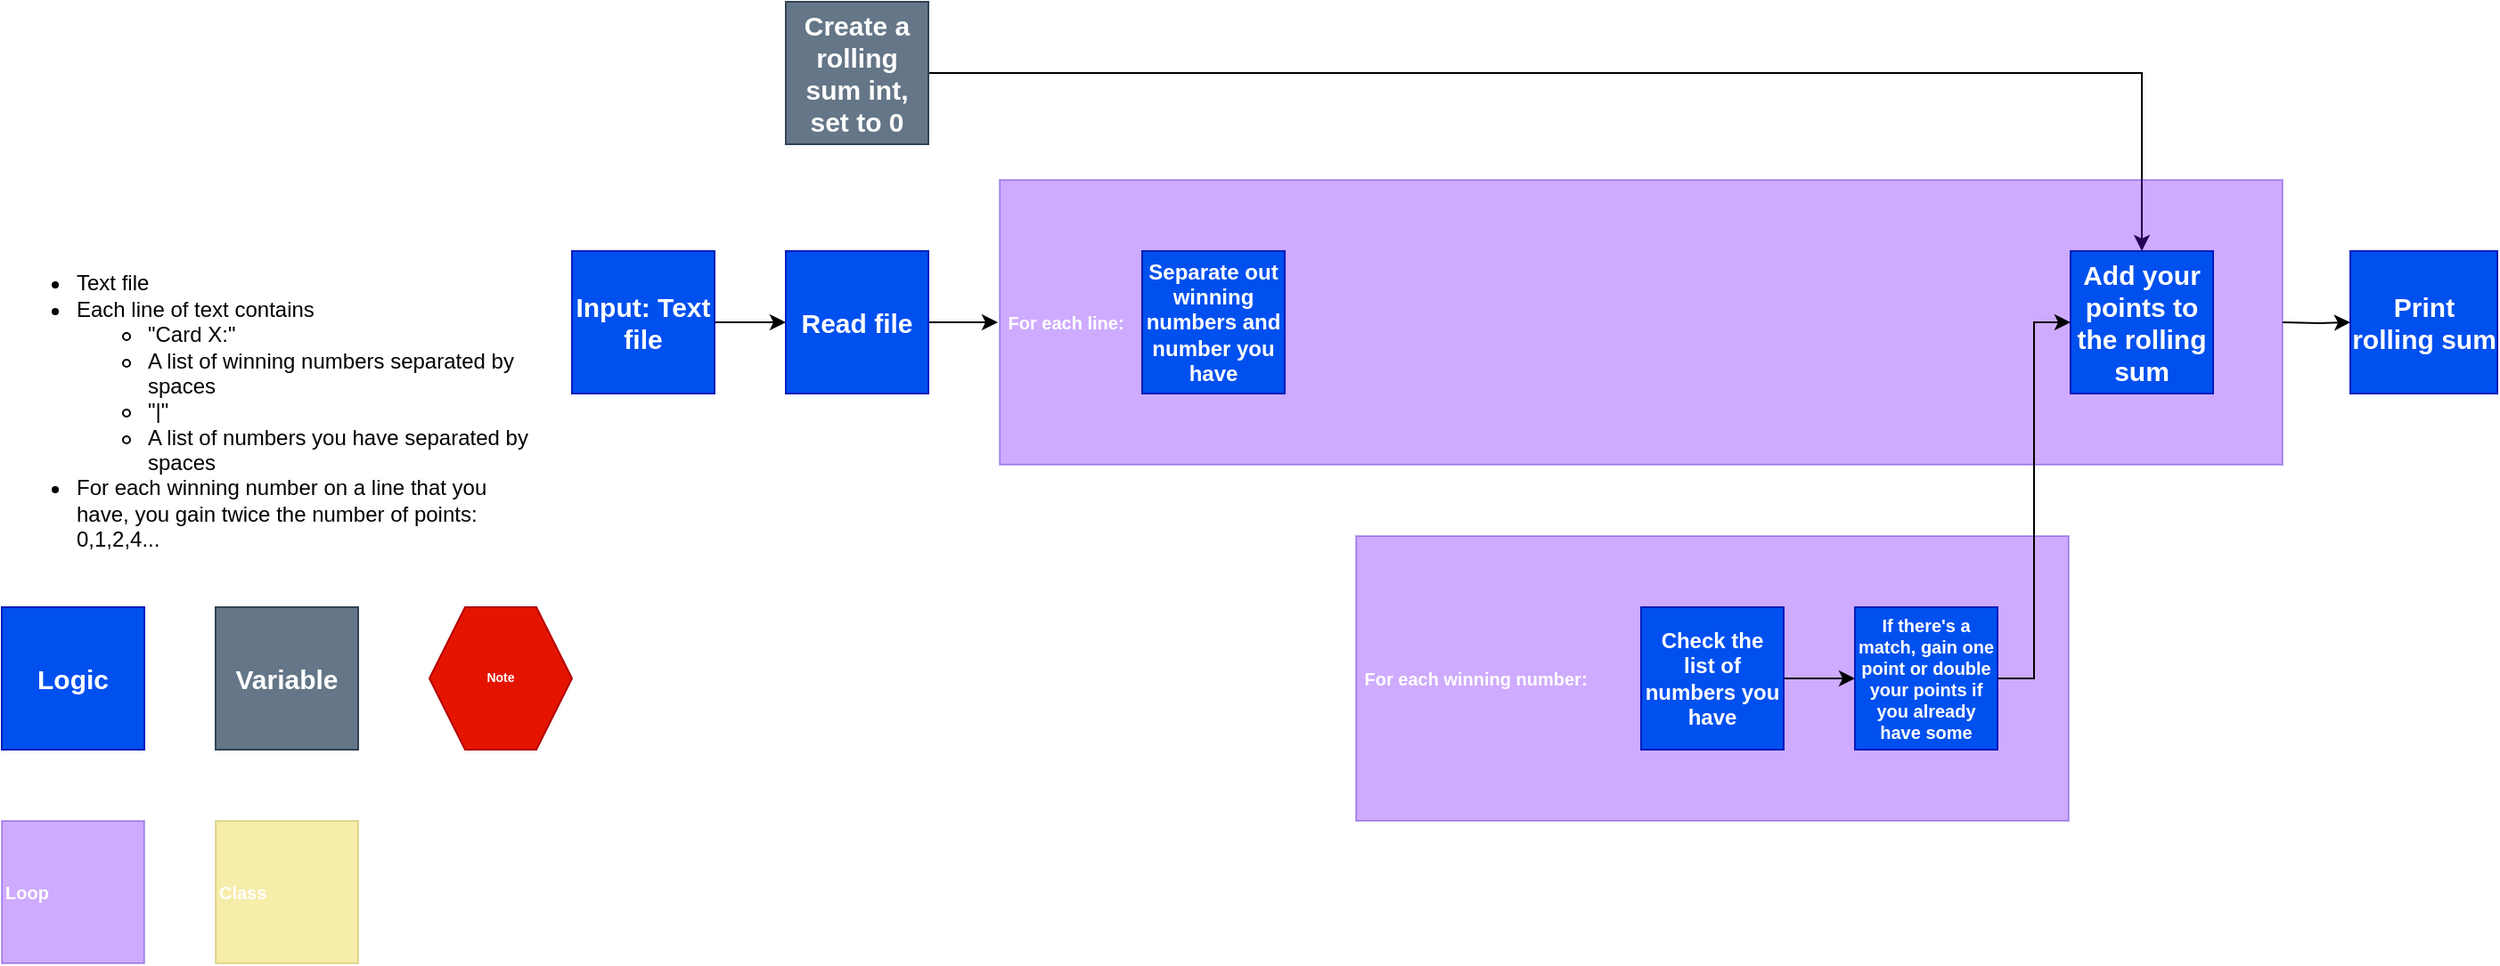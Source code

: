 <mxfile version="22.0.0" type="device">
  <diagram name="Page-1" id="NiJdcn9BkA1Ci90cSp-h">
    <mxGraphModel dx="1195" dy="697" grid="1" gridSize="10" guides="1" tooltips="1" connect="1" arrows="1" fold="1" page="1" pageScale="1" pageWidth="827" pageHeight="1169" math="0" shadow="0">
      <root>
        <mxCell id="0" />
        <mxCell id="1" parent="0" />
        <mxCell id="vqGp3Szi3Ta7pN7c1rhM-19" value="&amp;nbsp;For each winning number:" style="rounded=0;whiteSpace=wrap;html=1;fillColor=#6a00ff;fontColor=#ffffff;strokeColor=#3700CC;fontSize=10;fontStyle=1;align=left;opacity=33;perimeterSpacing=1;strokeWidth=1;" vertex="1" parent="1">
          <mxGeometry x="800" y="360" width="400" height="160" as="geometry" />
        </mxCell>
        <mxCell id="vqGp3Szi3Ta7pN7c1rhM-1" value="&lt;div style=&quot;&quot;&gt;&lt;ul&gt;&lt;li&gt;&lt;span style=&quot;background-color: initial;&quot;&gt;Text file&lt;/span&gt;&lt;/li&gt;&lt;li&gt;Each line of text contains&amp;nbsp;&lt;/li&gt;&lt;ul&gt;&lt;li&gt;&quot;Card X:&quot;&lt;/li&gt;&lt;li&gt;A list of winning numbers separated by spaces&lt;/li&gt;&lt;li&gt;&quot;|&quot;&lt;/li&gt;&lt;li&gt;A list of numbers you have separated by spaces&lt;/li&gt;&lt;/ul&gt;&lt;li&gt;For each winning number on a line that you have, you gain twice the number of points: 0,1,2,4...&lt;/li&gt;&lt;/ul&gt;&lt;/div&gt;" style="text;html=1;strokeColor=none;fillColor=none;align=left;verticalAlign=middle;whiteSpace=wrap;rounded=0;" vertex="1" parent="1">
          <mxGeometry x="40" y="200" width="300" height="180" as="geometry" />
        </mxCell>
        <mxCell id="vqGp3Szi3Ta7pN7c1rhM-6" value="Logic" style="rounded=0;whiteSpace=wrap;html=1;fillColor=#0050ef;fontColor=#ffffff;strokeColor=#001DBC;fontSize=15;fontStyle=1" vertex="1" parent="1">
          <mxGeometry x="40" y="400" width="80" height="80" as="geometry" />
        </mxCell>
        <mxCell id="vqGp3Szi3Ta7pN7c1rhM-7" value="Variable" style="rounded=0;whiteSpace=wrap;html=1;fillColor=#647687;fontColor=#ffffff;strokeColor=#314354;fontSize=15;fontStyle=1" vertex="1" parent="1">
          <mxGeometry x="160" y="400" width="80" height="80" as="geometry" />
        </mxCell>
        <mxCell id="vqGp3Szi3Ta7pN7c1rhM-8" value="Loop" style="rounded=0;whiteSpace=wrap;html=1;fillColor=#6a00ff;fontColor=#ffffff;strokeColor=#3700CC;fontSize=10;fontStyle=1;align=left;opacity=33;perimeterSpacing=1;strokeWidth=1;" vertex="1" parent="1">
          <mxGeometry x="40" y="520" width="80" height="80" as="geometry" />
        </mxCell>
        <mxCell id="vqGp3Szi3Ta7pN7c1rhM-9" value="Note" style="shape=hexagon;perimeter=hexagonPerimeter2;whiteSpace=wrap;html=1;fixedSize=1;fillColor=#e51400;fontColor=#ffffff;strokeColor=#B20000;fontStyle=1;fontSize=7;" vertex="1" parent="1">
          <mxGeometry x="280" y="400" width="80" height="80" as="geometry" />
        </mxCell>
        <mxCell id="vqGp3Szi3Ta7pN7c1rhM-10" value="Class" style="rounded=0;whiteSpace=wrap;html=1;fillColor=#e3c800;fontColor=#FFFFFF;strokeColor=#B09500;fontSize=10;fontStyle=1;align=left;opacity=33;perimeterSpacing=1;strokeWidth=1;" vertex="1" parent="1">
          <mxGeometry x="160" y="520" width="80" height="80" as="geometry" />
        </mxCell>
        <mxCell id="vqGp3Szi3Ta7pN7c1rhM-11" style="edgeStyle=orthogonalEdgeStyle;rounded=0;orthogonalLoop=1;jettySize=auto;html=1;exitX=1;exitY=0.5;exitDx=0;exitDy=0;entryX=0;entryY=0.5;entryDx=0;entryDy=0;" edge="1" parent="1" source="vqGp3Szi3Ta7pN7c1rhM-12" target="vqGp3Szi3Ta7pN7c1rhM-13">
          <mxGeometry relative="1" as="geometry" />
        </mxCell>
        <mxCell id="vqGp3Szi3Ta7pN7c1rhM-12" value="Input: Text file" style="rounded=0;whiteSpace=wrap;html=1;fillColor=#0050ef;fontColor=#ffffff;strokeColor=#001DBC;fontSize=15;fontStyle=1" vertex="1" parent="1">
          <mxGeometry x="360" y="200" width="80" height="80" as="geometry" />
        </mxCell>
        <mxCell id="vqGp3Szi3Ta7pN7c1rhM-16" value="" style="edgeStyle=orthogonalEdgeStyle;rounded=0;orthogonalLoop=1;jettySize=auto;html=1;" edge="1" parent="1" source="vqGp3Szi3Ta7pN7c1rhM-13" target="vqGp3Szi3Ta7pN7c1rhM-15">
          <mxGeometry relative="1" as="geometry" />
        </mxCell>
        <mxCell id="vqGp3Szi3Ta7pN7c1rhM-13" value="Read file" style="rounded=0;whiteSpace=wrap;html=1;fillColor=#0050ef;fontColor=#ffffff;strokeColor=#001DBC;fontSize=15;fontStyle=1" vertex="1" parent="1">
          <mxGeometry x="480" y="200" width="80" height="80" as="geometry" />
        </mxCell>
        <mxCell id="vqGp3Szi3Ta7pN7c1rhM-23" style="edgeStyle=orthogonalEdgeStyle;rounded=0;orthogonalLoop=1;jettySize=auto;html=1;exitX=1;exitY=0.5;exitDx=0;exitDy=0;entryX=0.5;entryY=0;entryDx=0;entryDy=0;" edge="1" parent="1" source="vqGp3Szi3Ta7pN7c1rhM-14" target="vqGp3Szi3Ta7pN7c1rhM-22">
          <mxGeometry relative="1" as="geometry" />
        </mxCell>
        <mxCell id="vqGp3Szi3Ta7pN7c1rhM-14" value="Create a rolling sum int, set to 0" style="rounded=0;whiteSpace=wrap;html=1;fillColor=#647687;fontColor=#ffffff;strokeColor=#314354;fontSize=15;fontStyle=1" vertex="1" parent="1">
          <mxGeometry x="480" y="60" width="80" height="80" as="geometry" />
        </mxCell>
        <mxCell id="vqGp3Szi3Ta7pN7c1rhM-15" value="&amp;nbsp;For each line:" style="rounded=0;whiteSpace=wrap;html=1;fillColor=#6a00ff;fontColor=#ffffff;strokeColor=#3700CC;fontSize=10;fontStyle=1;align=left;opacity=33;perimeterSpacing=1;strokeWidth=1;" vertex="1" parent="1">
          <mxGeometry x="600" y="160" width="720" height="160" as="geometry" />
        </mxCell>
        <mxCell id="vqGp3Szi3Ta7pN7c1rhM-17" value="Separate out winning numbers and number you have" style="rounded=0;whiteSpace=wrap;html=1;fillColor=#0050ef;fontColor=#ffffff;strokeColor=#001DBC;fontSize=12;fontStyle=1" vertex="1" parent="1">
          <mxGeometry x="680" y="200" width="80" height="80" as="geometry" />
        </mxCell>
        <mxCell id="vqGp3Szi3Ta7pN7c1rhM-21" value="" style="edgeStyle=orthogonalEdgeStyle;rounded=0;orthogonalLoop=1;jettySize=auto;html=1;" edge="1" parent="1" source="vqGp3Szi3Ta7pN7c1rhM-18" target="vqGp3Szi3Ta7pN7c1rhM-20">
          <mxGeometry relative="1" as="geometry" />
        </mxCell>
        <mxCell id="vqGp3Szi3Ta7pN7c1rhM-18" value="Check the list of numbers you have" style="rounded=0;whiteSpace=wrap;html=1;fillColor=#0050ef;fontColor=#ffffff;strokeColor=#001DBC;fontSize=12;fontStyle=1" vertex="1" parent="1">
          <mxGeometry x="960" y="400" width="80" height="80" as="geometry" />
        </mxCell>
        <mxCell id="vqGp3Szi3Ta7pN7c1rhM-24" style="edgeStyle=orthogonalEdgeStyle;rounded=0;orthogonalLoop=1;jettySize=auto;html=1;exitX=1;exitY=0.5;exitDx=0;exitDy=0;entryX=0;entryY=0.5;entryDx=0;entryDy=0;" edge="1" parent="1" source="vqGp3Szi3Ta7pN7c1rhM-20" target="vqGp3Szi3Ta7pN7c1rhM-22">
          <mxGeometry relative="1" as="geometry" />
        </mxCell>
        <mxCell id="vqGp3Szi3Ta7pN7c1rhM-20" value="If there&#39;s a match, gain one point or double your points if you already have some" style="rounded=0;whiteSpace=wrap;html=1;fillColor=#0050ef;fontColor=#ffffff;strokeColor=#001DBC;fontSize=10;fontStyle=1" vertex="1" parent="1">
          <mxGeometry x="1080" y="400" width="80" height="80" as="geometry" />
        </mxCell>
        <mxCell id="vqGp3Szi3Ta7pN7c1rhM-22" value="Add your points to the rolling sum" style="rounded=0;whiteSpace=wrap;html=1;fillColor=#0050ef;fontColor=#ffffff;strokeColor=#001DBC;fontSize=15;fontStyle=1" vertex="1" parent="1">
          <mxGeometry x="1201" y="200" width="80" height="80" as="geometry" />
        </mxCell>
        <mxCell id="vqGp3Szi3Ta7pN7c1rhM-25" value="" style="edgeStyle=orthogonalEdgeStyle;rounded=0;orthogonalLoop=1;jettySize=auto;html=1;" edge="1" parent="1" target="vqGp3Szi3Ta7pN7c1rhM-26">
          <mxGeometry relative="1" as="geometry">
            <mxPoint x="1320" y="240" as="sourcePoint" />
          </mxGeometry>
        </mxCell>
        <mxCell id="vqGp3Szi3Ta7pN7c1rhM-26" value="Print rolling sum" style="rounded=0;whiteSpace=wrap;html=1;fillColor=#0050ef;fontColor=#ffffff;strokeColor=#001DBC;fontSize=15;fontStyle=1" vertex="1" parent="1">
          <mxGeometry x="1358" y="200" width="82.5" height="80" as="geometry" />
        </mxCell>
      </root>
    </mxGraphModel>
  </diagram>
</mxfile>
